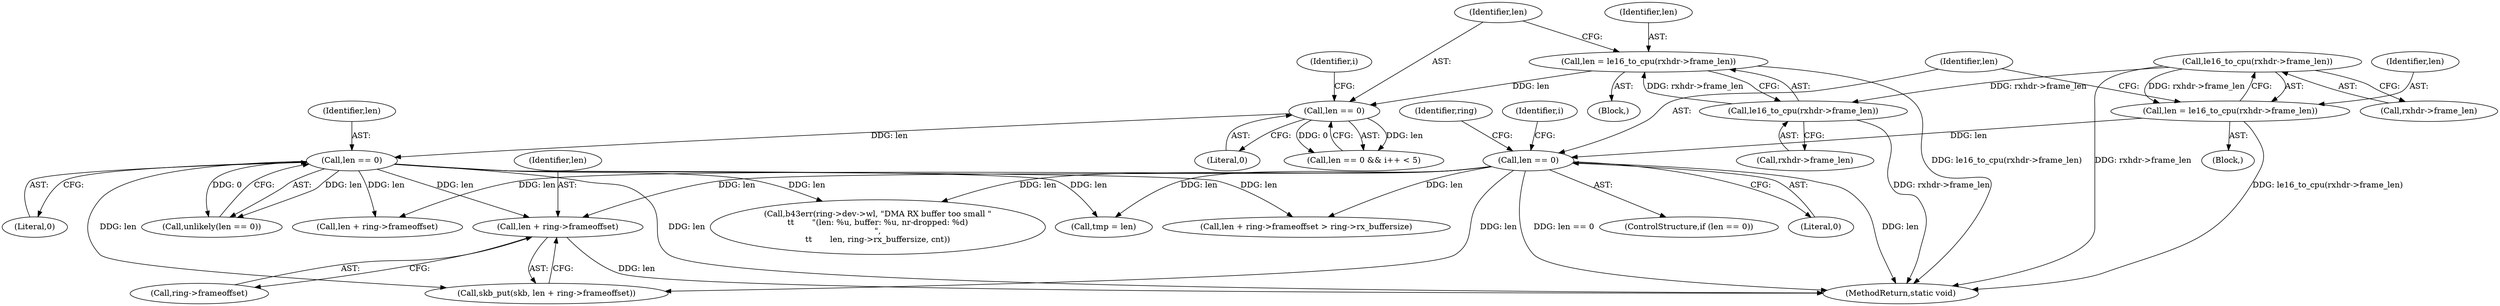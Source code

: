 digraph "0_linux_c85ce65ecac078ab1a1835c87c4a6319cf74660a@pointer" {
"1000323" [label="(Call,len + ring->frameoffset)"];
"1000185" [label="(Call,len == 0)"];
"1000176" [label="(Call,len == 0)"];
"1000169" [label="(Call,len = le16_to_cpu(rxhdr->frame_len))"];
"1000171" [label="(Call,le16_to_cpu(rxhdr->frame_len))"];
"1000151" [label="(Call,le16_to_cpu(rxhdr->frame_len))"];
"1000156" [label="(Call,len == 0)"];
"1000149" [label="(Call,len = le16_to_cpu(rxhdr->frame_len))"];
"1000185" [label="(Call,len == 0)"];
"1000217" [label="(Call,len + ring->frameoffset)"];
"1000324" [label="(Identifier,len)"];
"1000157" [label="(Identifier,len)"];
"1000198" [label="(Identifier,ring)"];
"1000150" [label="(Identifier,len)"];
"1000156" [label="(Call,len == 0)"];
"1000158" [label="(Literal,0)"];
"1000187" [label="(Literal,0)"];
"1000175" [label="(Call,len == 0 && i++ < 5)"];
"1000162" [label="(Identifier,i)"];
"1000155" [label="(ControlStructure,if (len == 0))"];
"1000176" [label="(Call,len == 0)"];
"1000277" [label="(Call,b43err(ring->dev->wl, \"DMA RX buffer too small \"\n\t\t       \"(len: %u, buffer: %u, nr-dropped: %d)\n\",\n\t\t       len, ring->rx_buffersize, cnt))"];
"1000177" [label="(Identifier,len)"];
"1000169" [label="(Call,len = le16_to_cpu(rxhdr->frame_len))"];
"1000216" [label="(Call,len + ring->frameoffset > ring->rx_buffersize)"];
"1000107" [label="(Block,)"];
"1000170" [label="(Identifier,len)"];
"1000165" [label="(Block,)"];
"1000181" [label="(Identifier,i)"];
"1000149" [label="(Call,len = le16_to_cpu(rxhdr->frame_len))"];
"1000323" [label="(Call,len + ring->frameoffset)"];
"1000184" [label="(Call,unlikely(len == 0))"];
"1000178" [label="(Literal,0)"];
"1000172" [label="(Call,rxhdr->frame_len)"];
"1000186" [label="(Identifier,len)"];
"1000151" [label="(Call,le16_to_cpu(rxhdr->frame_len))"];
"1000325" [label="(Call,ring->frameoffset)"];
"1000321" [label="(Call,skb_put(skb, len + ring->frameoffset))"];
"1000152" [label="(Call,rxhdr->frame_len)"];
"1000351" [label="(MethodReturn,static void)"];
"1000171" [label="(Call,le16_to_cpu(rxhdr->frame_len))"];
"1000231" [label="(Call,tmp = len)"];
"1000323" -> "1000321"  [label="AST: "];
"1000323" -> "1000325"  [label="CFG: "];
"1000324" -> "1000323"  [label="AST: "];
"1000325" -> "1000323"  [label="AST: "];
"1000321" -> "1000323"  [label="CFG: "];
"1000323" -> "1000351"  [label="DDG: len"];
"1000185" -> "1000323"  [label="DDG: len"];
"1000156" -> "1000323"  [label="DDG: len"];
"1000185" -> "1000184"  [label="AST: "];
"1000185" -> "1000187"  [label="CFG: "];
"1000186" -> "1000185"  [label="AST: "];
"1000187" -> "1000185"  [label="AST: "];
"1000184" -> "1000185"  [label="CFG: "];
"1000185" -> "1000351"  [label="DDG: len"];
"1000185" -> "1000184"  [label="DDG: len"];
"1000185" -> "1000184"  [label="DDG: 0"];
"1000176" -> "1000185"  [label="DDG: len"];
"1000185" -> "1000216"  [label="DDG: len"];
"1000185" -> "1000217"  [label="DDG: len"];
"1000185" -> "1000231"  [label="DDG: len"];
"1000185" -> "1000277"  [label="DDG: len"];
"1000185" -> "1000321"  [label="DDG: len"];
"1000176" -> "1000175"  [label="AST: "];
"1000176" -> "1000178"  [label="CFG: "];
"1000177" -> "1000176"  [label="AST: "];
"1000178" -> "1000176"  [label="AST: "];
"1000181" -> "1000176"  [label="CFG: "];
"1000175" -> "1000176"  [label="CFG: "];
"1000176" -> "1000175"  [label="DDG: len"];
"1000176" -> "1000175"  [label="DDG: 0"];
"1000169" -> "1000176"  [label="DDG: len"];
"1000169" -> "1000165"  [label="AST: "];
"1000169" -> "1000171"  [label="CFG: "];
"1000170" -> "1000169"  [label="AST: "];
"1000171" -> "1000169"  [label="AST: "];
"1000177" -> "1000169"  [label="CFG: "];
"1000169" -> "1000351"  [label="DDG: le16_to_cpu(rxhdr->frame_len)"];
"1000171" -> "1000169"  [label="DDG: rxhdr->frame_len"];
"1000171" -> "1000172"  [label="CFG: "];
"1000172" -> "1000171"  [label="AST: "];
"1000171" -> "1000351"  [label="DDG: rxhdr->frame_len"];
"1000151" -> "1000171"  [label="DDG: rxhdr->frame_len"];
"1000151" -> "1000149"  [label="AST: "];
"1000151" -> "1000152"  [label="CFG: "];
"1000152" -> "1000151"  [label="AST: "];
"1000149" -> "1000151"  [label="CFG: "];
"1000151" -> "1000351"  [label="DDG: rxhdr->frame_len"];
"1000151" -> "1000149"  [label="DDG: rxhdr->frame_len"];
"1000156" -> "1000155"  [label="AST: "];
"1000156" -> "1000158"  [label="CFG: "];
"1000157" -> "1000156"  [label="AST: "];
"1000158" -> "1000156"  [label="AST: "];
"1000162" -> "1000156"  [label="CFG: "];
"1000198" -> "1000156"  [label="CFG: "];
"1000156" -> "1000351"  [label="DDG: len"];
"1000156" -> "1000351"  [label="DDG: len == 0"];
"1000149" -> "1000156"  [label="DDG: len"];
"1000156" -> "1000216"  [label="DDG: len"];
"1000156" -> "1000217"  [label="DDG: len"];
"1000156" -> "1000231"  [label="DDG: len"];
"1000156" -> "1000277"  [label="DDG: len"];
"1000156" -> "1000321"  [label="DDG: len"];
"1000149" -> "1000107"  [label="AST: "];
"1000150" -> "1000149"  [label="AST: "];
"1000157" -> "1000149"  [label="CFG: "];
"1000149" -> "1000351"  [label="DDG: le16_to_cpu(rxhdr->frame_len)"];
}
